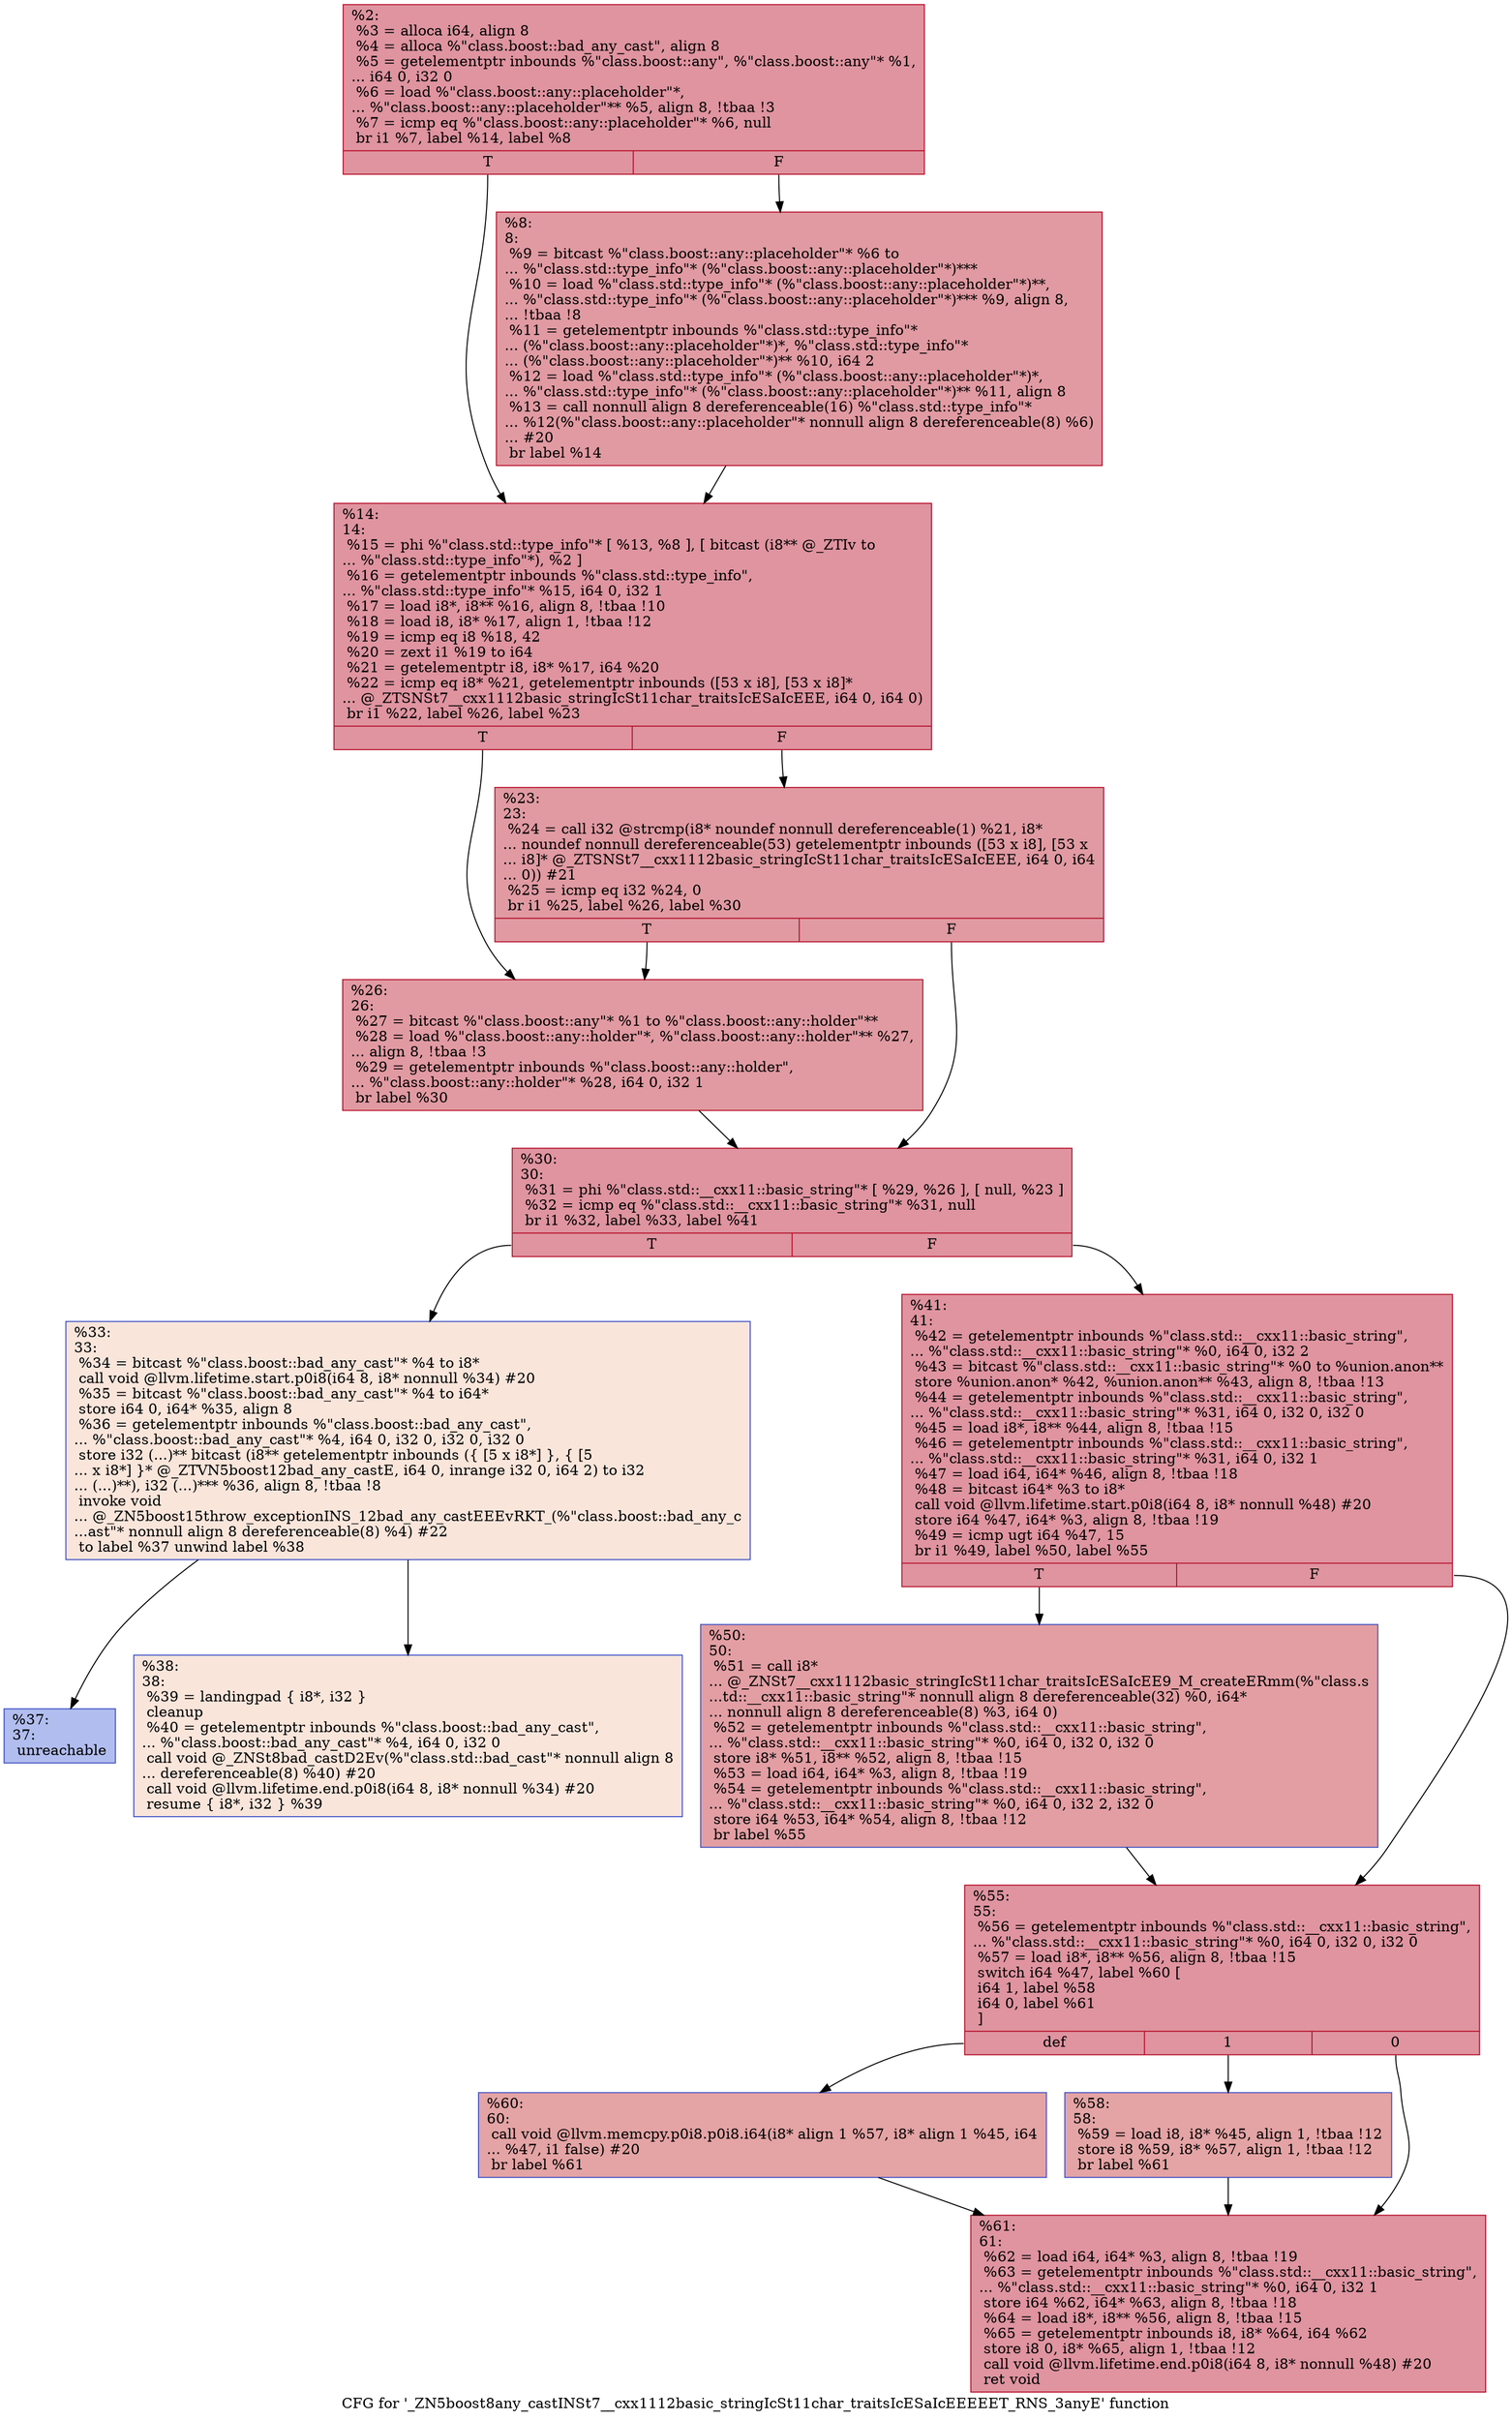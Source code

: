 digraph "CFG for '_ZN5boost8any_castINSt7__cxx1112basic_stringIcSt11char_traitsIcESaIcEEEEET_RNS_3anyE' function" {
	label="CFG for '_ZN5boost8any_castINSt7__cxx1112basic_stringIcSt11char_traitsIcESaIcEEEEET_RNS_3anyE' function";

	Node0x557e589a7a50 [shape=record,color="#b70d28ff", style=filled, fillcolor="#b70d2870",label="{%2:\l  %3 = alloca i64, align 8\l  %4 = alloca %\"class.boost::bad_any_cast\", align 8\l  %5 = getelementptr inbounds %\"class.boost::any\", %\"class.boost::any\"* %1,\l... i64 0, i32 0\l  %6 = load %\"class.boost::any::placeholder\"*,\l... %\"class.boost::any::placeholder\"** %5, align 8, !tbaa !3\l  %7 = icmp eq %\"class.boost::any::placeholder\"* %6, null\l  br i1 %7, label %14, label %8\l|{<s0>T|<s1>F}}"];
	Node0x557e589a7a50:s0 -> Node0x557e589a7d00;
	Node0x557e589a7a50:s1 -> Node0x557e589a7d50;
	Node0x557e589a7d50 [shape=record,color="#b70d28ff", style=filled, fillcolor="#bb1b2c70",label="{%8:\l8:                                                \l  %9 = bitcast %\"class.boost::any::placeholder\"* %6 to\l... %\"class.std::type_info\"* (%\"class.boost::any::placeholder\"*)***\l  %10 = load %\"class.std::type_info\"* (%\"class.boost::any::placeholder\"*)**,\l... %\"class.std::type_info\"* (%\"class.boost::any::placeholder\"*)*** %9, align 8,\l... !tbaa !8\l  %11 = getelementptr inbounds %\"class.std::type_info\"*\l... (%\"class.boost::any::placeholder\"*)*, %\"class.std::type_info\"*\l... (%\"class.boost::any::placeholder\"*)** %10, i64 2\l  %12 = load %\"class.std::type_info\"* (%\"class.boost::any::placeholder\"*)*,\l... %\"class.std::type_info\"* (%\"class.boost::any::placeholder\"*)** %11, align 8\l  %13 = call nonnull align 8 dereferenceable(16) %\"class.std::type_info\"*\l... %12(%\"class.boost::any::placeholder\"* nonnull align 8 dereferenceable(8) %6)\l... #20\l  br label %14\l}"];
	Node0x557e589a7d50 -> Node0x557e589a7d00;
	Node0x557e589a7d00 [shape=record,color="#b70d28ff", style=filled, fillcolor="#b70d2870",label="{%14:\l14:                                               \l  %15 = phi %\"class.std::type_info\"* [ %13, %8 ], [ bitcast (i8** @_ZTIv to\l... %\"class.std::type_info\"*), %2 ]\l  %16 = getelementptr inbounds %\"class.std::type_info\",\l... %\"class.std::type_info\"* %15, i64 0, i32 1\l  %17 = load i8*, i8** %16, align 8, !tbaa !10\l  %18 = load i8, i8* %17, align 1, !tbaa !12\l  %19 = icmp eq i8 %18, 42\l  %20 = zext i1 %19 to i64\l  %21 = getelementptr i8, i8* %17, i64 %20\l  %22 = icmp eq i8* %21, getelementptr inbounds ([53 x i8], [53 x i8]*\l... @_ZTSNSt7__cxx1112basic_stringIcSt11char_traitsIcESaIcEEE, i64 0, i64 0)\l  br i1 %22, label %26, label %23\l|{<s0>T|<s1>F}}"];
	Node0x557e589a7d00:s0 -> Node0x557e589a85f0;
	Node0x557e589a7d00:s1 -> Node0x557e589a8640;
	Node0x557e589a8640 [shape=record,color="#b70d28ff", style=filled, fillcolor="#bb1b2c70",label="{%23:\l23:                                               \l  %24 = call i32 @strcmp(i8* noundef nonnull dereferenceable(1) %21, i8*\l... noundef nonnull dereferenceable(53) getelementptr inbounds ([53 x i8], [53 x\l... i8]* @_ZTSNSt7__cxx1112basic_stringIcSt11char_traitsIcESaIcEEE, i64 0, i64\l... 0)) #21\l  %25 = icmp eq i32 %24, 0\l  br i1 %25, label %26, label %30\l|{<s0>T|<s1>F}}"];
	Node0x557e589a8640:s0 -> Node0x557e589a85f0;
	Node0x557e589a8640:s1 -> Node0x557e589a8820;
	Node0x557e589a85f0 [shape=record,color="#b70d28ff", style=filled, fillcolor="#bb1b2c70",label="{%26:\l26:                                               \l  %27 = bitcast %\"class.boost::any\"* %1 to %\"class.boost::any::holder\"**\l  %28 = load %\"class.boost::any::holder\"*, %\"class.boost::any::holder\"** %27,\l... align 8, !tbaa !3\l  %29 = getelementptr inbounds %\"class.boost::any::holder\",\l... %\"class.boost::any::holder\"* %28, i64 0, i32 1\l  br label %30\l}"];
	Node0x557e589a85f0 -> Node0x557e589a8820;
	Node0x557e589a8820 [shape=record,color="#b70d28ff", style=filled, fillcolor="#b70d2870",label="{%30:\l30:                                               \l  %31 = phi %\"class.std::__cxx11::basic_string\"* [ %29, %26 ], [ null, %23 ]\l  %32 = icmp eq %\"class.std::__cxx11::basic_string\"* %31, null\l  br i1 %32, label %33, label %41\l|{<s0>T|<s1>F}}"];
	Node0x557e589a8820:s0 -> Node0x557e589a8da0;
	Node0x557e589a8820:s1 -> Node0x557e589a8df0;
	Node0x557e589a8da0 [shape=record,color="#3d50c3ff", style=filled, fillcolor="#f4c5ad70",label="{%33:\l33:                                               \l  %34 = bitcast %\"class.boost::bad_any_cast\"* %4 to i8*\l  call void @llvm.lifetime.start.p0i8(i64 8, i8* nonnull %34) #20\l  %35 = bitcast %\"class.boost::bad_any_cast\"* %4 to i64*\l  store i64 0, i64* %35, align 8\l  %36 = getelementptr inbounds %\"class.boost::bad_any_cast\",\l... %\"class.boost::bad_any_cast\"* %4, i64 0, i32 0, i32 0, i32 0\l  store i32 (...)** bitcast (i8** getelementptr inbounds (\{ [5 x i8*] \}, \{ [5\l... x i8*] \}* @_ZTVN5boost12bad_any_castE, i64 0, inrange i32 0, i64 2) to i32\l... (...)**), i32 (...)*** %36, align 8, !tbaa !8\l  invoke void\l... @_ZN5boost15throw_exceptionINS_12bad_any_castEEEvRKT_(%\"class.boost::bad_any_c\l...ast\"* nonnull align 8 dereferenceable(8) %4) #22\l          to label %37 unwind label %38\l}"];
	Node0x557e589a8da0 -> Node0x557e589a9340;
	Node0x557e589a8da0 -> Node0x557e589a9390;
	Node0x557e589a9340 [shape=record,color="#3d50c3ff", style=filled, fillcolor="#4f69d970",label="{%37:\l37:                                               \l  unreachable\l}"];
	Node0x557e589a9390 [shape=record,color="#3d50c3ff", style=filled, fillcolor="#f4c5ad70",label="{%38:\l38:                                               \l  %39 = landingpad \{ i8*, i32 \}\l          cleanup\l  %40 = getelementptr inbounds %\"class.boost::bad_any_cast\",\l... %\"class.boost::bad_any_cast\"* %4, i64 0, i32 0\l  call void @_ZNSt8bad_castD2Ev(%\"class.std::bad_cast\"* nonnull align 8\l... dereferenceable(8) %40) #20\l  call void @llvm.lifetime.end.p0i8(i64 8, i8* nonnull %34) #20\l  resume \{ i8*, i32 \} %39\l}"];
	Node0x557e589a8df0 [shape=record,color="#b70d28ff", style=filled, fillcolor="#b70d2870",label="{%41:\l41:                                               \l  %42 = getelementptr inbounds %\"class.std::__cxx11::basic_string\",\l... %\"class.std::__cxx11::basic_string\"* %0, i64 0, i32 2\l  %43 = bitcast %\"class.std::__cxx11::basic_string\"* %0 to %union.anon**\l  store %union.anon* %42, %union.anon** %43, align 8, !tbaa !13\l  %44 = getelementptr inbounds %\"class.std::__cxx11::basic_string\",\l... %\"class.std::__cxx11::basic_string\"* %31, i64 0, i32 0, i32 0\l  %45 = load i8*, i8** %44, align 8, !tbaa !15\l  %46 = getelementptr inbounds %\"class.std::__cxx11::basic_string\",\l... %\"class.std::__cxx11::basic_string\"* %31, i64 0, i32 1\l  %47 = load i64, i64* %46, align 8, !tbaa !18\l  %48 = bitcast i64* %3 to i8*\l  call void @llvm.lifetime.start.p0i8(i64 8, i8* nonnull %48) #20\l  store i64 %47, i64* %3, align 8, !tbaa !19\l  %49 = icmp ugt i64 %47, 15\l  br i1 %49, label %50, label %55\l|{<s0>T|<s1>F}}"];
	Node0x557e589a8df0:s0 -> Node0x557e589aa0a0;
	Node0x557e589a8df0:s1 -> Node0x557e589aa0f0;
	Node0x557e589aa0a0 [shape=record,color="#3d50c3ff", style=filled, fillcolor="#be242e70",label="{%50:\l50:                                               \l  %51 = call i8*\l... @_ZNSt7__cxx1112basic_stringIcSt11char_traitsIcESaIcEE9_M_createERmm(%\"class.s\l...td::__cxx11::basic_string\"* nonnull align 8 dereferenceable(32) %0, i64*\l... nonnull align 8 dereferenceable(8) %3, i64 0)\l  %52 = getelementptr inbounds %\"class.std::__cxx11::basic_string\",\l... %\"class.std::__cxx11::basic_string\"* %0, i64 0, i32 0, i32 0\l  store i8* %51, i8** %52, align 8, !tbaa !15\l  %53 = load i64, i64* %3, align 8, !tbaa !19\l  %54 = getelementptr inbounds %\"class.std::__cxx11::basic_string\",\l... %\"class.std::__cxx11::basic_string\"* %0, i64 0, i32 2, i32 0\l  store i64 %53, i64* %54, align 8, !tbaa !12\l  br label %55\l}"];
	Node0x557e589aa0a0 -> Node0x557e589aa0f0;
	Node0x557e589aa0f0 [shape=record,color="#b70d28ff", style=filled, fillcolor="#b70d2870",label="{%55:\l55:                                               \l  %56 = getelementptr inbounds %\"class.std::__cxx11::basic_string\",\l... %\"class.std::__cxx11::basic_string\"* %0, i64 0, i32 0, i32 0\l  %57 = load i8*, i8** %56, align 8, !tbaa !15\l  switch i64 %47, label %60 [\l    i64 1, label %58\l    i64 0, label %61\l  ]\l|{<s0>def|<s1>1|<s2>0}}"];
	Node0x557e589aa0f0:s0 -> Node0x557e589aa1f0;
	Node0x557e589aa0f0:s1 -> Node0x557e5899e2c0;
	Node0x557e589aa0f0:s2 -> Node0x557e5899e310;
	Node0x557e5899e2c0 [shape=record,color="#3d50c3ff", style=filled, fillcolor="#c32e3170",label="{%58:\l58:                                               \l  %59 = load i8, i8* %45, align 1, !tbaa !12\l  store i8 %59, i8* %57, align 1, !tbaa !12\l  br label %61\l}"];
	Node0x557e5899e2c0 -> Node0x557e5899e310;
	Node0x557e589aa1f0 [shape=record,color="#3d50c3ff", style=filled, fillcolor="#c32e3170",label="{%60:\l60:                                               \l  call void @llvm.memcpy.p0i8.p0i8.i64(i8* align 1 %57, i8* align 1 %45, i64\l... %47, i1 false) #20\l  br label %61\l}"];
	Node0x557e589aa1f0 -> Node0x557e5899e310;
	Node0x557e5899e310 [shape=record,color="#b70d28ff", style=filled, fillcolor="#b70d2870",label="{%61:\l61:                                               \l  %62 = load i64, i64* %3, align 8, !tbaa !19\l  %63 = getelementptr inbounds %\"class.std::__cxx11::basic_string\",\l... %\"class.std::__cxx11::basic_string\"* %0, i64 0, i32 1\l  store i64 %62, i64* %63, align 8, !tbaa !18\l  %64 = load i8*, i8** %56, align 8, !tbaa !15\l  %65 = getelementptr inbounds i8, i8* %64, i64 %62\l  store i8 0, i8* %65, align 1, !tbaa !12\l  call void @llvm.lifetime.end.p0i8(i64 8, i8* nonnull %48) #20\l  ret void\l}"];
}
